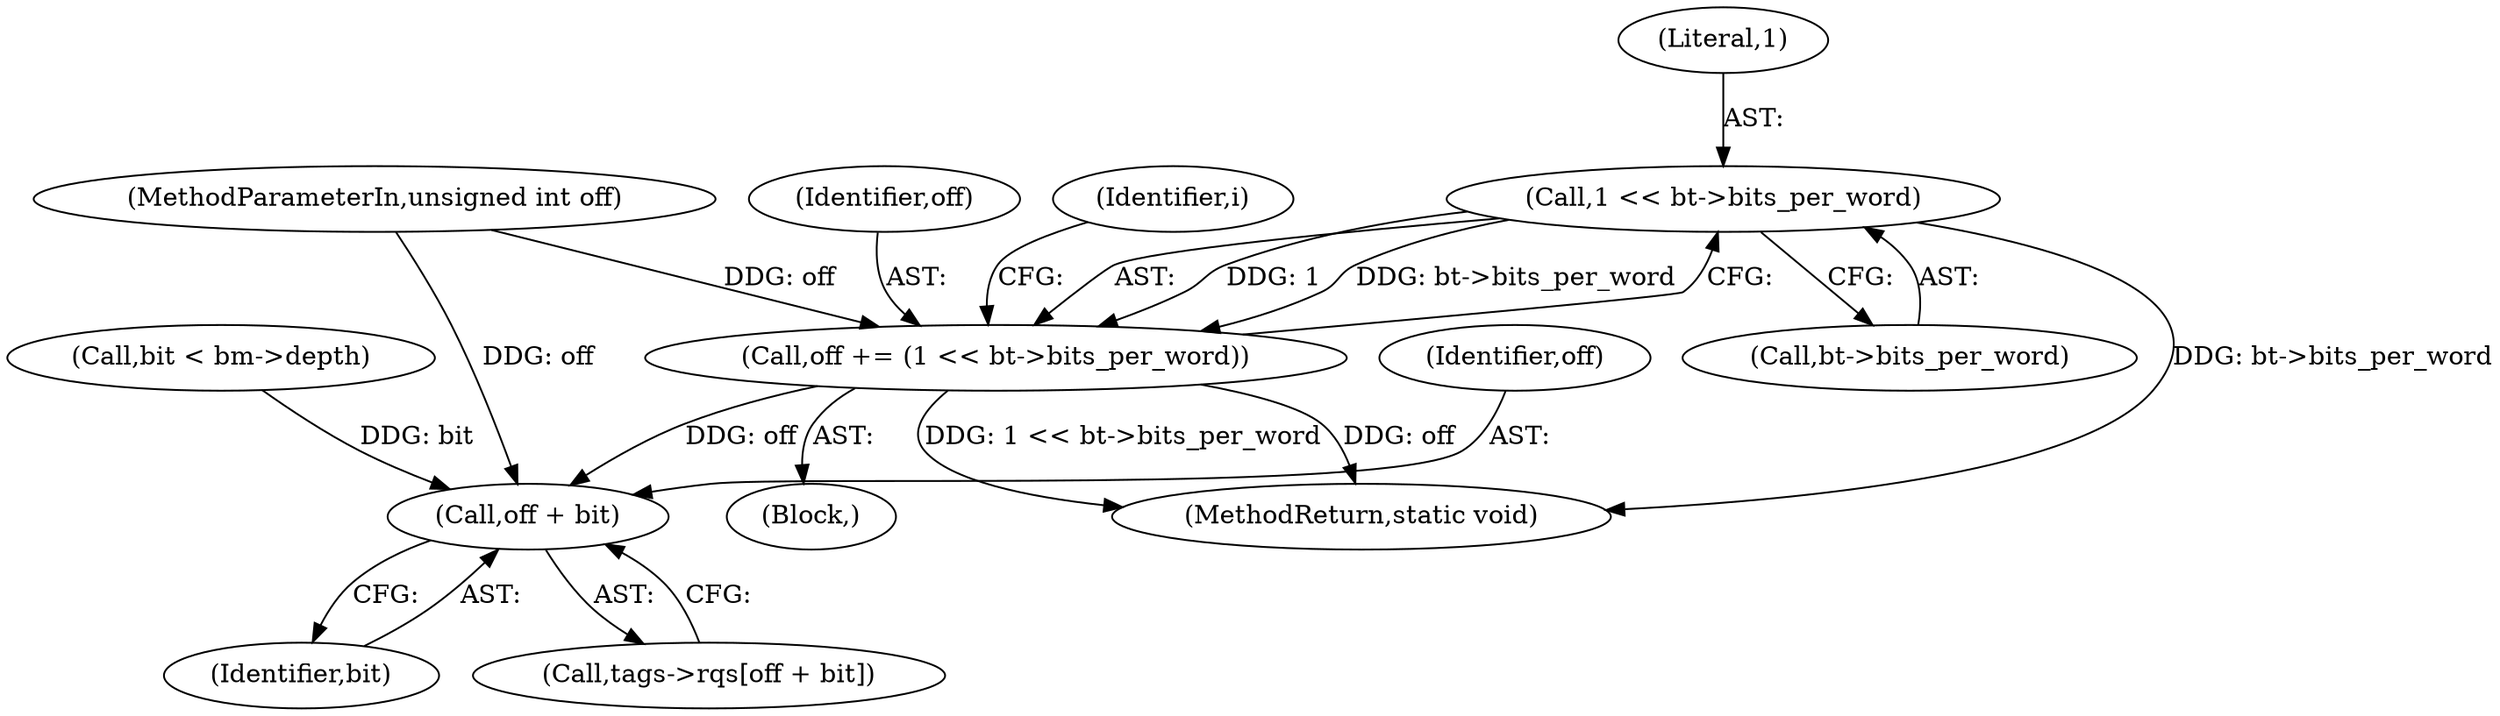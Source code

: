 digraph "0_linux_0048b4837affd153897ed1222283492070027aa9_2@pointer" {
"1000183" [label="(Call,1 << bt->bits_per_word)"];
"1000181" [label="(Call,off += (1 << bt->bits_per_word))"];
"1000174" [label="(Call,off + bit)"];
"1000185" [label="(Call,bt->bits_per_word)"];
"1000176" [label="(Identifier,bit)"];
"1000174" [label="(Call,off + bit)"];
"1000183" [label="(Call,1 << bt->bits_per_word)"];
"1000149" [label="(Call,bit < bm->depth)"];
"1000103" [label="(MethodParameterIn,unsigned int off)"];
"1000128" [label="(Block,)"];
"1000170" [label="(Call,tags->rqs[off + bit])"];
"1000184" [label="(Literal,1)"];
"1000175" [label="(Identifier,off)"];
"1000182" [label="(Identifier,off)"];
"1000188" [label="(MethodReturn,static void)"];
"1000181" [label="(Call,off += (1 << bt->bits_per_word))"];
"1000127" [label="(Identifier,i)"];
"1000183" -> "1000181"  [label="AST: "];
"1000183" -> "1000185"  [label="CFG: "];
"1000184" -> "1000183"  [label="AST: "];
"1000185" -> "1000183"  [label="AST: "];
"1000181" -> "1000183"  [label="CFG: "];
"1000183" -> "1000188"  [label="DDG: bt->bits_per_word"];
"1000183" -> "1000181"  [label="DDG: 1"];
"1000183" -> "1000181"  [label="DDG: bt->bits_per_word"];
"1000181" -> "1000128"  [label="AST: "];
"1000182" -> "1000181"  [label="AST: "];
"1000127" -> "1000181"  [label="CFG: "];
"1000181" -> "1000188"  [label="DDG: 1 << bt->bits_per_word"];
"1000181" -> "1000188"  [label="DDG: off"];
"1000181" -> "1000174"  [label="DDG: off"];
"1000103" -> "1000181"  [label="DDG: off"];
"1000174" -> "1000170"  [label="AST: "];
"1000174" -> "1000176"  [label="CFG: "];
"1000175" -> "1000174"  [label="AST: "];
"1000176" -> "1000174"  [label="AST: "];
"1000170" -> "1000174"  [label="CFG: "];
"1000103" -> "1000174"  [label="DDG: off"];
"1000149" -> "1000174"  [label="DDG: bit"];
}
